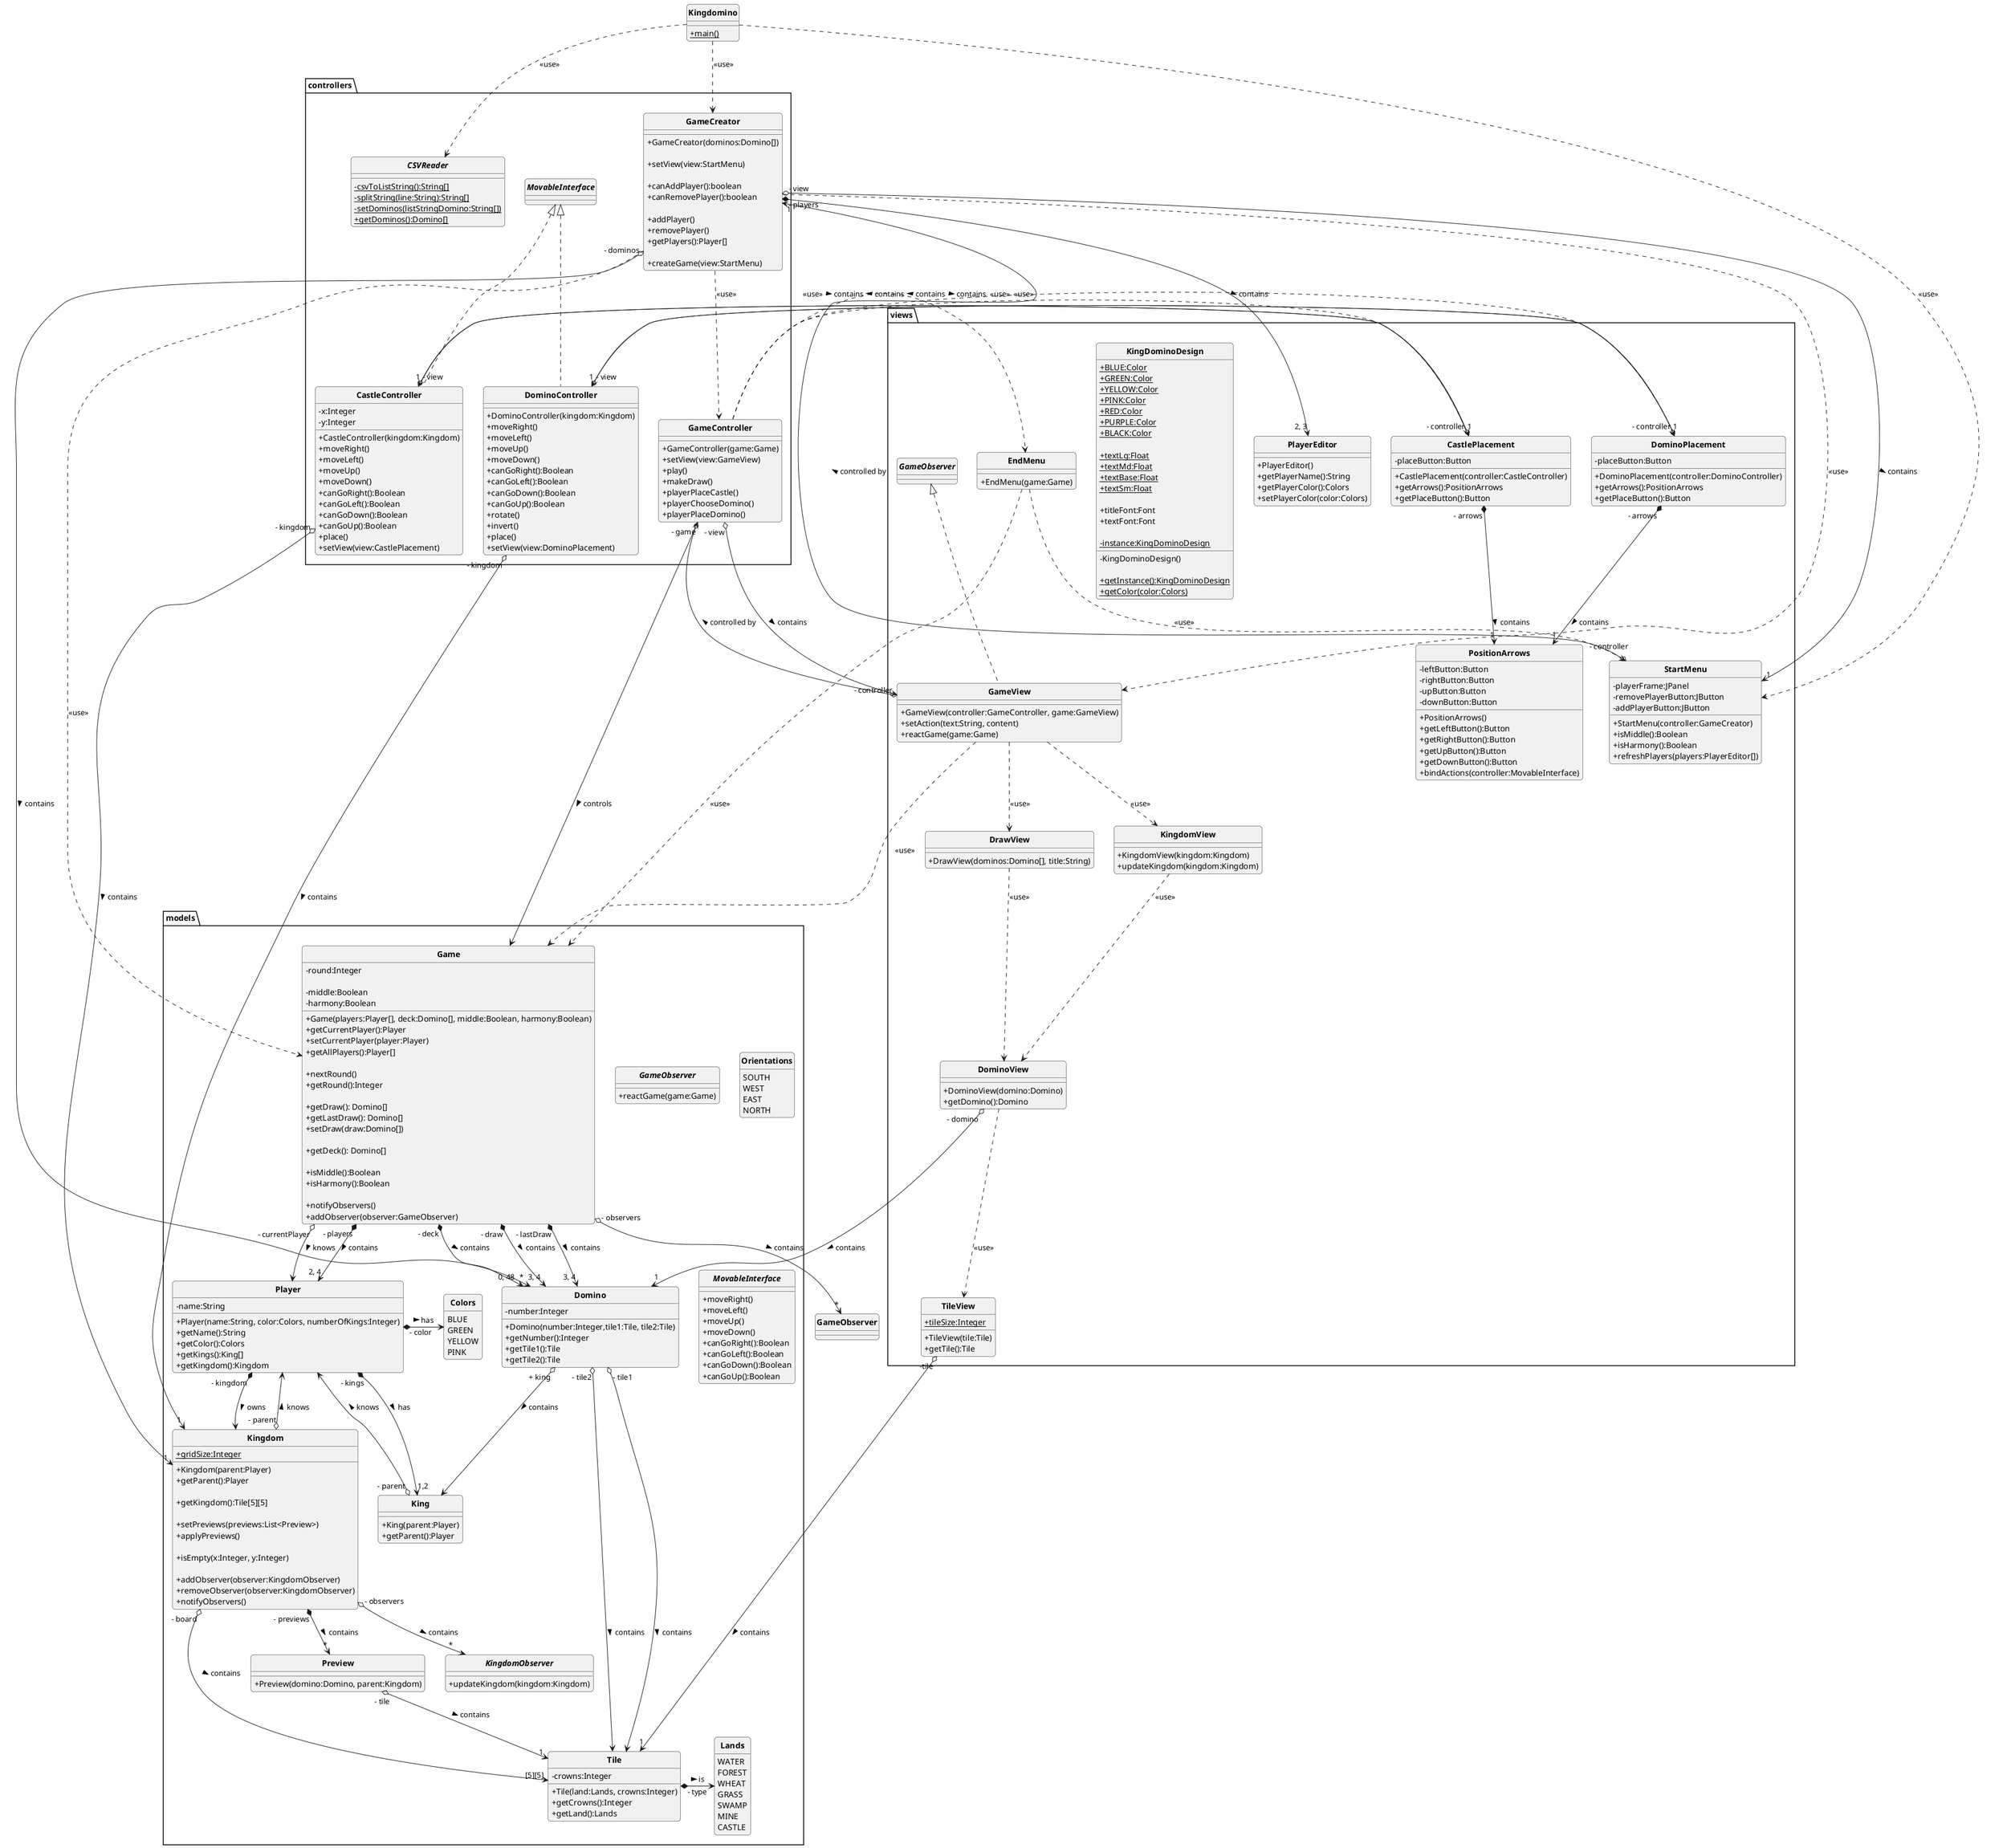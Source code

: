 @startuml
'https://plantuml.com/class-diagram

skinparam style strictuml
skinparam classAttributeIconSize 0
skinparam classFontStyle Bold
skinparam roundcorner 10
hide enum methods

class Kingdomino {
    + {static}main()
}

package models {

    interface GameObserver {
        + reactGame(game:Game)
    }

    class Game {
        + Game(players:Player[], deck:Domino[], middle:Boolean, harmony:Boolean)

        - round:Integer

        - middle:Boolean
        - harmony:Boolean

        + getCurrentPlayer():Player
        + setCurrentPlayer(player:Player)
        + getAllPlayers():Player[]

        + nextRound()
        + getRound():Integer

        + getDraw(): Domino[]
        + getLastDraw(): Domino[]
        + setDraw(draw:Domino[])

        + getDeck(): Domino[]

        + isMiddle():Boolean
        + isHarmony():Boolean

        + notifyObservers()
        + addObserver(observer:GameObserver)
    }

    class Player {
        + Player(name:String, color:Colors, numberOfKings:Integer)
        - name:String

        + getName():String
        + getColor():Colors
        + getKings():King[]
        + getKingdom():Kingdom
    }

    class King {
        + King(parent:Player)
        + getParent():Player
    }

    class Kingdom {

        + {static}gridSize:Integer

        + Kingdom(parent:Player)
        + getParent():Player

        + getKingdom():Tile[5][5]

        + setPreviews(previews:List<Preview>)
        + applyPreviews()

        + isEmpty(x:Integer, y:Integer)

        + addObserver(observer:KingdomObserver)
        + removeObserver(observer:KingdomObserver)
        + notifyObservers()
    }

    class Domino {
        + Domino(number:Integer,tile1:Tile, tile2:Tile)
        - number:Integer

        + getNumber():Integer
        + getTile1():Tile
        + getTile2():Tile
    }

    class Tile {
        + Tile(land:Lands, crowns:Integer)
        - crowns:Integer

        + getCrowns():Integer
        + getLand():Lands
    }

    enum Lands {
        WATER
        FOREST
        WHEAT
        GRASS
        SWAMP
        MINE
        CASTLE
    }

    enum Colors {
        BLUE
        GREEN
        YELLOW
        PINK
    }

    enum Orientations {
        SOUTH
        WEST
        EAST
        NORTH
    }

    class Preview {
        + Preview(domino:Domino, parent:Kingdom)
    }

    interface KingdomObserver {
        + updateKingdom(kingdom:Kingdom)
    }

    interface MovableInterface {
        + moveRight()
        + moveLeft()
        + moveUp()
        + moveDown()
        + canGoRight():Boolean
        + canGoLeft():Boolean
        + canGoDown():Boolean
        + canGoUp():Boolean
    }

}

package views {

    class GameView implements GameObserver {
        + GameView(controller:GameController, game:GameView)
        + setAction(text:String, content)
        + reactGame(game:Game)
    }

    class StartMenu {
        - playerFrame:JPanel
        - removePlayerButton:JButton
        - addPlayerButton:JButton
        + StartMenu(controller:GameCreator)
        + isMiddle():Boolean
        + isHarmony():Boolean
        + refreshPlayers(players:PlayerEditor[])
    }

    class EndMenu {
        + EndMenu(game:Game)
    }

    class PlayerEditor {
        + PlayerEditor()
        + getPlayerName():String
        + getPlayerColor():Colors
        + setPlayerColor(color:Colors)
    }

    class KingdomView {
        + KingdomView(kingdom:Kingdom)
        + updateKingdom(kingdom:Kingdom)
    }

    class DrawView {
        + DrawView(dominos:Domino[], title:String)
    }

    class DominoView {
        + DominoView(domino:Domino)
        + getDomino():Domino
    }

    class TileView {
        + {static}tileSize:Integer
        + TileView(tile:Tile)
        + getTile():Tile
    }

    class KingDominoDesign {
        + {static}BLUE:Color
        + {static}GREEN:Color
        + {static}YELLOW:Color
        + {static}PINK:Color
        + {static}RED:Color
        + {static}PURPLE:Color
        + {static}BLACK:Color

        + {static}textLg:Float
        + {static}textMd:Float
        + {static}textBase:Float
        + {static}textSm:Float

        + titleFont:Font
        + textFont:Font

        - {static}instance:KingDominoDesign

        - KingDominoDesign()

        + {static}getInstance():KingDominoDesign
        + {static}getColor(color:Colors)

    }

    class CastlePlacement {
        - placeButton:Button
        + CastlePlacement(controller:CastleController)
        + getArrows():PositionArrows
        + getPlaceButton():Button
    }

    class DominoPlacement {
        - placeButton:Button
        + DominoPlacement(controller:DominoController)
        + getArrows():PositionArrows
        + getPlaceButton():Button
    }

    class PositionArrows {
        - leftButton:Button
        - rightButton:Button
        - upButton:Button
        - downButton:Button
        + PositionArrows()
        + getLeftButton():Button
        + getRightButton():Button
        + getUpButton():Button
        + getDownButton():Button
        + bindActions(controller:MovableInterface)
    }

}

package controllers {

    class GameController {
        + GameController(game:Game)
        + setView(view:GameView)
        + play()
        + makeDraw()
        + playerPlaceCastle()
        + playerChooseDomino()
        + playerPlaceDomino()
    }

    class GameCreator {

        + GameCreator(dominos:Domino[])

        + setView(view:StartMenu)

        + canAddPlayer():boolean
        + canRemovePlayer():boolean

        + addPlayer()
        + removePlayer()
        + getPlayers():Player[]

        + createGame(view:StartMenu)
    }

    class DominoController implements MovableInterface {
        + DominoController(kingdom:Kingdom)
        + moveRight()
        + moveLeft()
        + moveUp()
        + moveDown()
        + canGoRight():Boolean
        + canGoLeft():Boolean
        + canGoDown():Boolean
        + canGoUp():Boolean
        + rotate()
        + invert()
        + place()
        + setView(view:DominoPlacement)
    }

    class CastleController implements MovableInterface {
        - x:Integer
        - y:Integer
        + CastleController(kingdom:Kingdom)
        + moveRight()
        + moveLeft()
        + moveUp()
        + moveDown()
        + canGoRight():Boolean
        + canGoLeft():Boolean
        + canGoDown():Boolean
        + canGoUp():Boolean
        + place()
        + setView(view:CastlePlacement)
    }

    abstract class CSVReader {
        - {static} csvToListString():String[]
        - {static} splitString(line:String):String[]
        - {static} setDominos(listStringDomino:String[])
        + {static} getDominos():Domino[]
    }

}

Kingdomino ..> StartMenu : "<<use>>"
Kingdomino ..> GameCreator : "<<use>>"
Kingdomino ..> CSVReader : "<<use>>"

GameCreator " - dominos" o--> "*" Domino : > contains
GameCreator " - players" *--> "2, 3" PlayerEditor : > contains
GameCreator " - view" o--> "1" StartMenu : > contains
GameCreator ..> Game : "<<use>>"
GameCreator ..> GameView : "<<use>>"
GameCreator ..> GameController : "<<use>>"

Game " - players" *--> "2, 4" Player : > contains
Game " - deck" *--> "0, 48" Domino : > contains
Game " - draw" *--> "3, 4" Domino : > contains
Game " - lastDraw" *--> "3, 4" Domino : > contains
Game " - observers" o--> "*" GameObserver : > contains
Game " - currentPlayer" o--> Player : > knows

GameController " - game" o--> Game : > controls
GameController " - view" o--> GameView : > contains
GameController ..> CastlePlacement : <<use>>
GameController ..> DominoPlacement : <<use>>
GameController ..> EndMenu : "<<use>>"

DominoPlacement " - arrows" *--> "1" PositionArrows : > contains
DominoPlacement " - controller" o--> "1" DominoController : > contains

CastlePlacement " - arrows" *--> "1" PositionArrows : > contains
CastlePlacement " - controller" o--> "1" CastleController : > contains

GameView " - controller" o--> GameController : > controlled by
GameView ..> Game : "<<use>>"
GameView ..> KingdomView : "<<use>>"
GameView ..> DrawView : <<use>>

StartMenu " - controller" o--> "1" GameCreator : > controlled by

EndMenu ..> Game : "<<use>>"
EndMenu ..> StartMenu : "<<use>>"

Player " - kingdom"  *--> Kingdom : > owns
Player " - kings" *--> "1,2" King : > has
Player " - color" *-> Colors : > has

King " - parent" o--> Player : > knows

Kingdom " - parent" o--> Player : > knows
Kingdom " - board" o--> "[5][5]" Tile : > contains
Kingdom " - observers" o--> "*" KingdomObserver : > contains
Kingdom " - previews" *--> "*" Preview : > contains

CastleController " - kingdom" o--> "1" Kingdom : > contains
CastleController " - view" o--> "1" CastlePlacement : > contains

DominoController " - kingdom" o--> "1" Kingdom : > contains
DominoController " - view" o--> "1" DominoPlacement : > contains

KingdomView ..> DominoView : <<use>>

DrawView ..> DominoView : "<<use>>"

DominoView " - domino" o--> "1" Domino : > contains
DominoView ..> TileView : <<use>>

Domino " - tile1" o-> Tile : > contains
Domino " - tile2" o-> Tile : > contains
Domino " + king" o--> King : > contains

Tile *-> Lands : " - type" > is

TileView " -tile" o--> "1" Tile : > contains

Preview " - tile" o--> "1" Tile : > contains


@enduml